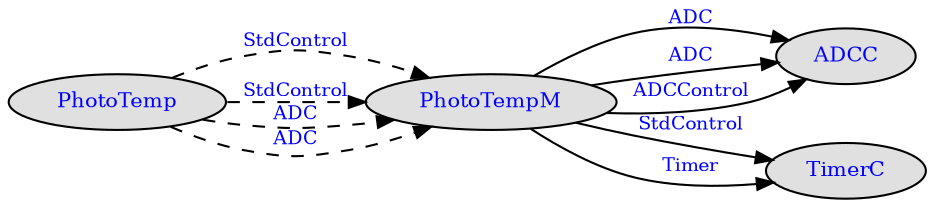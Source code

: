 digraph "PhotoTemp_if" {
    rankdir=LR;
    ratio=compress;
    margin="0,0";
    ranksep=0.0005; 
    nodesep=0.1; 
    node [shape=ellipse style=filled fillcolor="#e0e0e0"];
    node [fontsize=10 height=.1 width=.1];
    edge [fontsize=9 arrowsize=.8];
    node [fontcolor=blue];
    edge [fontcolor=blue];

    PhotoTemp [URL="tos.sensorboards.micasb.PhotoTemp.nc.html"];
    PhotoTempM [URL="tos.sensorboards.micasb.PhotoTempM.nc.html"];
    PhotoTemp -> PhotoTempM [ style=dashed label="StdControl" URL="tos.interfaces.StdControl.nc.html" ];
    PhotoTemp [URL="tos.sensorboards.micasb.PhotoTemp.nc.html"];
    PhotoTempM [URL="tos.sensorboards.micasb.PhotoTempM.nc.html"];
    PhotoTemp -> PhotoTempM [ style=dashed label="StdControl" URL="tos.interfaces.StdControl.nc.html" ];
    PhotoTemp [URL="tos.sensorboards.micasb.PhotoTemp.nc.html"];
    PhotoTempM [URL="tos.sensorboards.micasb.PhotoTempM.nc.html"];
    PhotoTemp -> PhotoTempM [ style=dashed label="ADC" URL="tos.interfaces.ADC.nc.html" ];
    PhotoTemp [URL="tos.sensorboards.micasb.PhotoTemp.nc.html"];
    PhotoTempM [URL="tos.sensorboards.micasb.PhotoTempM.nc.html"];
    PhotoTemp -> PhotoTempM [ style=dashed label="ADC" URL="tos.interfaces.ADC.nc.html" ];
    PhotoTempM [URL="tos.sensorboards.micasb.PhotoTempM.nc.html"];
    ADCC [URL="tos.platform.mica2.ADCC.nc.html"];
    PhotoTempM -> ADCC [ label="ADC" URL="tos.interfaces.ADC.nc.html" ];
    PhotoTempM [URL="tos.sensorboards.micasb.PhotoTempM.nc.html"];
    ADCC [URL="tos.platform.mica2.ADCC.nc.html"];
    PhotoTempM -> ADCC [ label="ADC" URL="tos.interfaces.ADC.nc.html" ];
    PhotoTempM [URL="tos.sensorboards.micasb.PhotoTempM.nc.html"];
    ADCC [URL="tos.platform.mica2.ADCC.nc.html"];
    PhotoTempM -> ADCC [ label="ADCControl" URL="tos.platform.mica2.ADCControl.nc.html" ];
    PhotoTempM [URL="tos.sensorboards.micasb.PhotoTempM.nc.html"];
    TimerC [URL="tos.system.TimerC.nc.html"];
    PhotoTempM -> TimerC [ label="StdControl" URL="tos.interfaces.StdControl.nc.html" ];
    PhotoTempM [URL="tos.sensorboards.micasb.PhotoTempM.nc.html"];
    TimerC [URL="tos.system.TimerC.nc.html"];
    PhotoTempM -> TimerC [ label="Timer" URL="tos.interfaces.Timer.nc.html" ];
}
